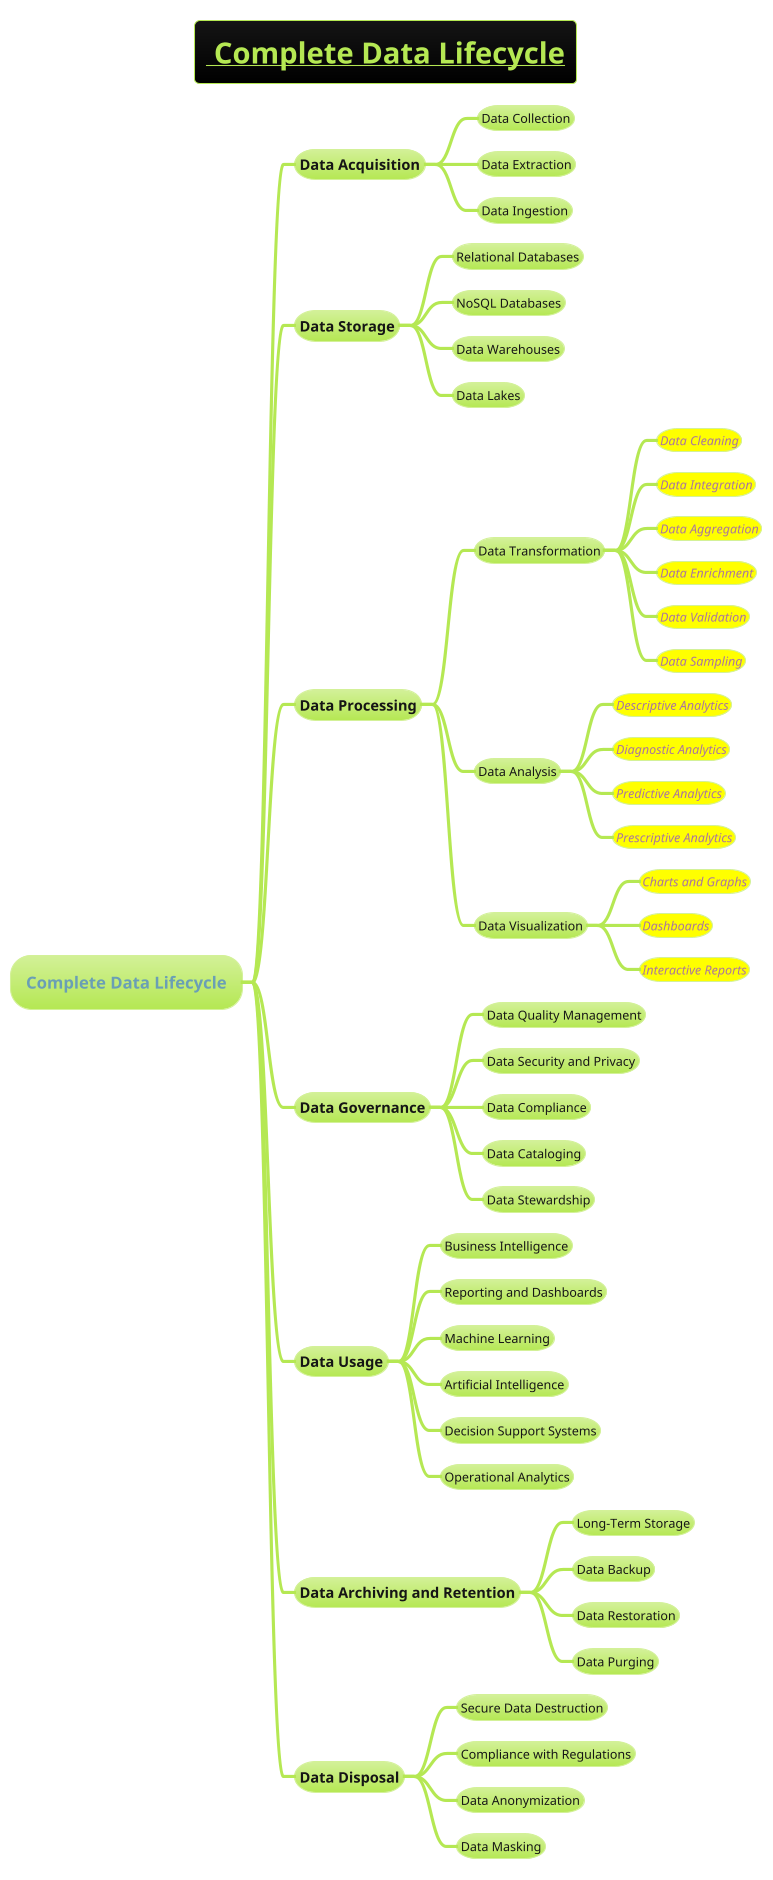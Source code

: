 @startmindmap
title =__ Complete Data Lifecycle__
!theme hacker

* Complete Data Lifecycle
** Data Acquisition
*** Data Collection
*** Data Extraction
*** Data Ingestion
** Data Storage
*** Relational Databases
*** NoSQL Databases
*** Data Warehouses
*** Data Lakes
** Data Processing
*** Data Transformation
****[#yellow] ====<size:12>Data Cleaning
****[#yellow] ====<size:12>Data Integration
****[#yellow] ====<size:12>Data Aggregation
****[#yellow] ====<size:12>Data Enrichment
****[#yellow] ====<size:12>Data Validation
****[#yellow] ====<size:12>Data Sampling
*** Data Analysis
****[#yellow] ====<size:12>Descriptive Analytics
****[#yellow] ====<size:12>Diagnostic Analytics
****[#yellow] ====<size:12>Predictive Analytics
****[#yellow] ====<size:12>Prescriptive Analytics
*** Data Visualization
****[#yellow] ====<size:12>Charts and Graphs
****[#yellow] ====<size:12>Dashboards
****[#yellow] ====<size:12>Interactive Reports
** Data Governance
*** Data Quality Management
*** Data Security and Privacy
*** Data Compliance
*** Data Cataloging
*** Data Stewardship
** Data Usage
*** Business Intelligence
*** Reporting and Dashboards
*** Machine Learning
*** Artificial Intelligence
*** Decision Support Systems
*** Operational Analytics
** Data Archiving and Retention
*** Long-Term Storage
*** Data Backup
*** Data Restoration
*** Data Purging
** Data Disposal
*** Secure Data Destruction
*** Compliance with Regulations
*** Data Anonymization
*** Data Masking
@endmindmap
